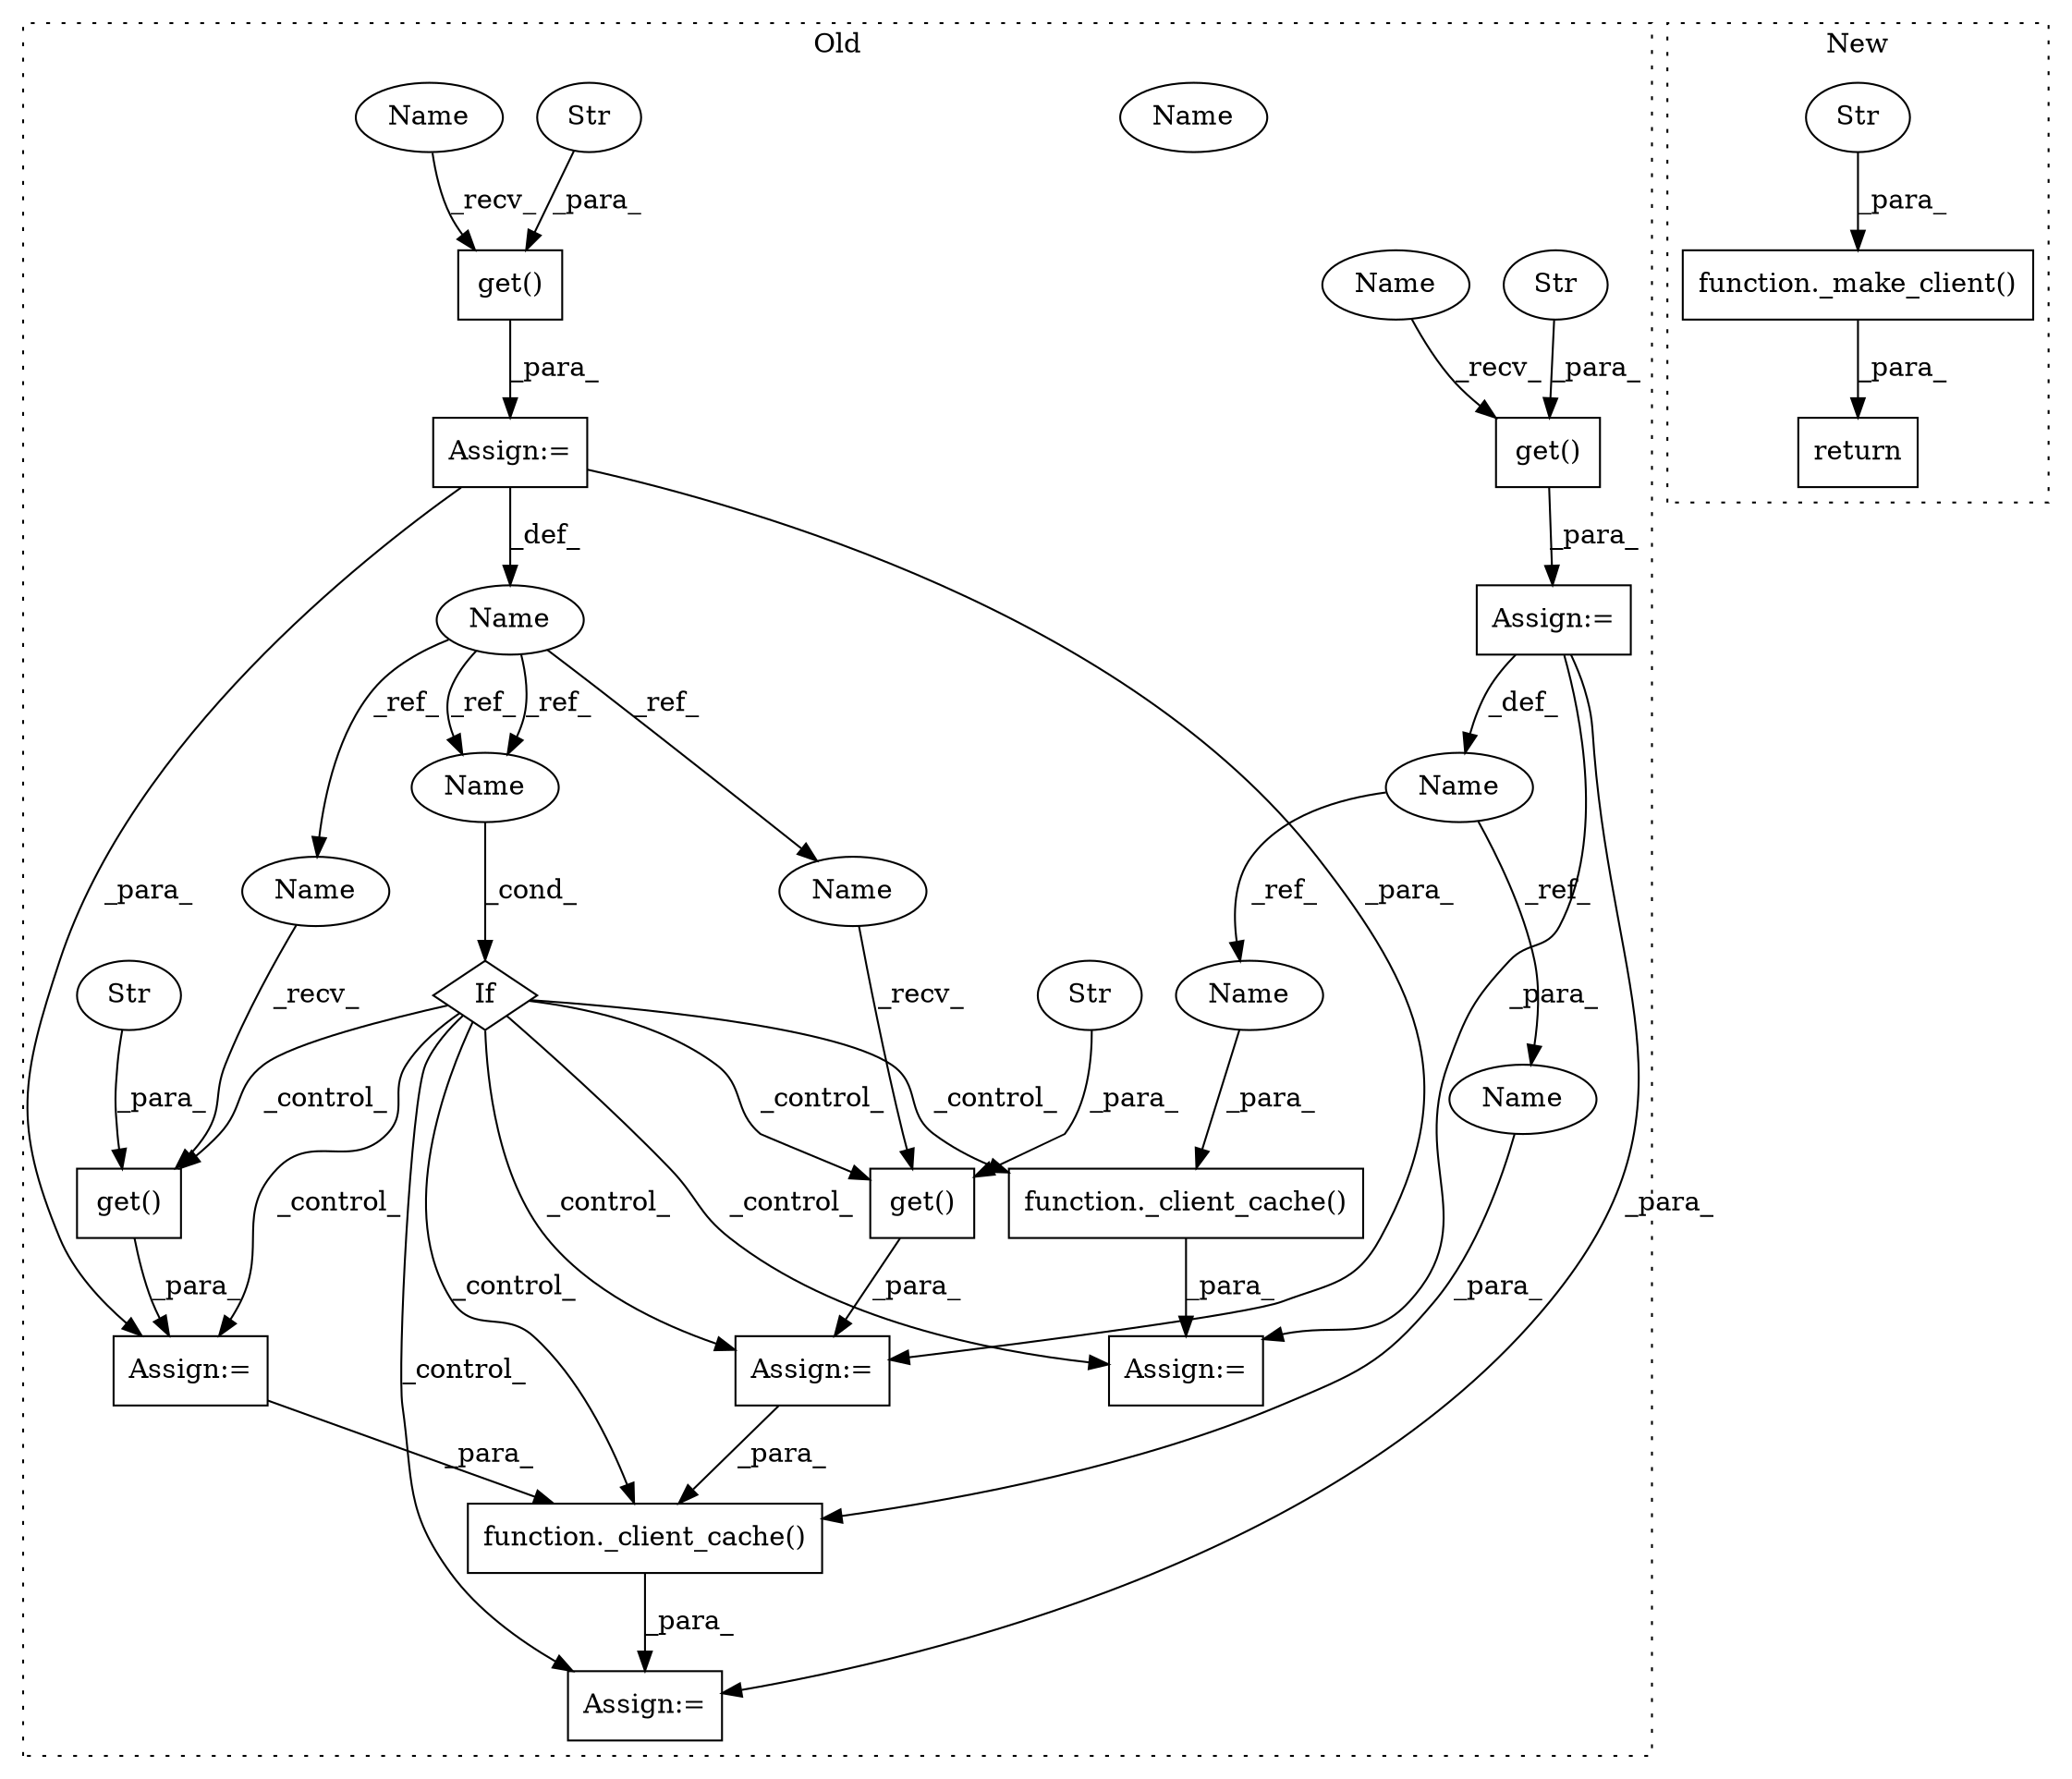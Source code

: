 digraph G {
subgraph cluster0 {
1 [label="function._client_cache()" a="75" s="6635,6655" l="14,1" shape="box"];
3 [label="If" a="96" s="6413" l="3" shape="diamond"];
4 [label="Name" a="87" s="6305" l="6" shape="ellipse"];
5 [label="function._client_cache()" a="75" s="6567,6595" l="14,1" shape="box"];
6 [label="Name" a="87" s="6416" l="11" shape="ellipse"];
7 [label="Name" a="87" s="6348" l="11" shape="ellipse"];
8 [label="get()" a="75" s="6314,6342" l="20,1" shape="box"];
9 [label="get()" a="75" s="6362,6407" l="20,1" shape="box"];
10 [label="Str" a="66" s="6382" l="25" shape="ellipse"];
11 [label="Str" a="66" s="6334" l="8" shape="ellipse"];
12 [label="get()" a="75" s="6442,6482" l="16,1" shape="box"];
13 [label="Str" a="66" s="6458" l="24" shape="ellipse"];
14 [label="get()" a="75" s="6497,6537" l="16,1" shape="box"];
15 [label="Str" a="66" s="6513" l="24" shape="ellipse"];
16 [label="Assign:=" a="68" s="6439" l="3" shape="box"];
17 [label="Assign:=" a="68" s="6564" l="3" shape="box"];
18 [label="Assign:=" a="68" s="6359" l="3" shape="box"];
19 [label="Assign:=" a="68" s="6632" l="3" shape="box"];
20 [label="Assign:=" a="68" s="6494" l="3" shape="box"];
21 [label="Assign:=" a="68" s="6311" l="3" shape="box"];
24 [label="Name" a="87" s="6416" l="11" shape="ellipse"];
25 [label="Name" a="87" s="6442" l="11" shape="ellipse"];
26 [label="Name" a="87" s="6497" l="11" shape="ellipse"];
27 [label="Name" a="87" s="6314" l="15" shape="ellipse"];
28 [label="Name" a="87" s="6362" l="15" shape="ellipse"];
29 [label="Name" a="87" s="6649" l="6" shape="ellipse"];
30 [label="Name" a="87" s="6581" l="6" shape="ellipse"];
label = "Old";
style="dotted";
}
subgraph cluster1 {
2 [label="return" a="93" s="5350" l="7" shape="box"];
22 [label="function._make_client()" a="75" s="5357,5400" l="13,1" shape="box"];
23 [label="Str" a="66" s="5387" l="5" shape="ellipse"];
label = "New";
style="dotted";
}
1 -> 19 [label="_para_"];
3 -> 5 [label="_control_"];
3 -> 12 [label="_control_"];
3 -> 16 [label="_control_"];
3 -> 19 [label="_control_"];
3 -> 20 [label="_control_"];
3 -> 14 [label="_control_"];
3 -> 1 [label="_control_"];
3 -> 17 [label="_control_"];
4 -> 30 [label="_ref_"];
4 -> 29 [label="_ref_"];
5 -> 17 [label="_para_"];
7 -> 24 [label="_ref_"];
7 -> 25 [label="_ref_"];
7 -> 26 [label="_ref_"];
7 -> 24 [label="_ref_"];
8 -> 21 [label="_para_"];
9 -> 18 [label="_para_"];
10 -> 9 [label="_para_"];
11 -> 8 [label="_para_"];
12 -> 16 [label="_para_"];
13 -> 12 [label="_para_"];
14 -> 20 [label="_para_"];
15 -> 14 [label="_para_"];
16 -> 5 [label="_para_"];
18 -> 16 [label="_para_"];
18 -> 7 [label="_def_"];
18 -> 20 [label="_para_"];
20 -> 5 [label="_para_"];
21 -> 4 [label="_def_"];
21 -> 19 [label="_para_"];
21 -> 17 [label="_para_"];
22 -> 2 [label="_para_"];
23 -> 22 [label="_para_"];
24 -> 3 [label="_cond_"];
25 -> 12 [label="_recv_"];
26 -> 14 [label="_recv_"];
27 -> 8 [label="_recv_"];
28 -> 9 [label="_recv_"];
29 -> 1 [label="_para_"];
30 -> 5 [label="_para_"];
}